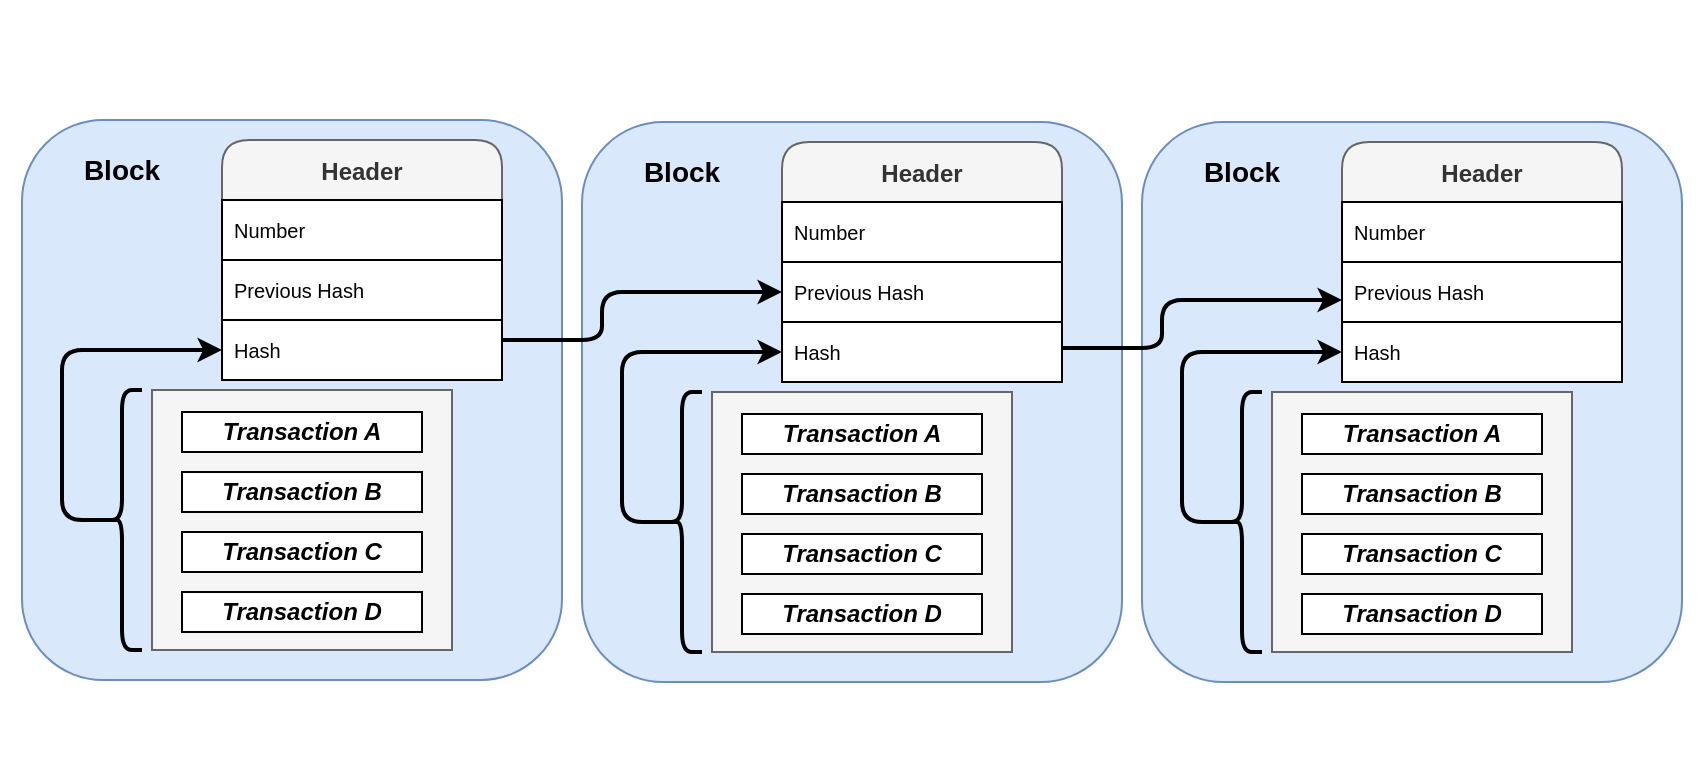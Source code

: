 <mxfile version="19.0.2" type="device"><diagram id="rE9gKMeM1O0JO3ET9btq" name="Page-1"><mxGraphModel dx="1088" dy="1011" grid="1" gridSize="10" guides="1" tooltips="1" connect="1" arrows="1" fold="1" page="1" pageScale="1" pageWidth="850" pageHeight="1100" math="0" shadow="0"><root><mxCell id="0"/><mxCell id="1" parent="0"/><mxCell id="WV7Mz810zBzzGAKSAHwF-75" value="" style="rounded=0;whiteSpace=wrap;html=1;fontSize=14;strokeColor=none;strokeWidth=1;fillColor=default;" vertex="1" parent="1"><mxGeometry y="120" width="850" height="390" as="geometry"/></mxCell><mxCell id="WV7Mz810zBzzGAKSAHwF-18" value="" style="rounded=1;whiteSpace=wrap;html=1;fillColor=#dae8fc;strokeColor=#6c8ebf;" vertex="1" parent="1"><mxGeometry x="11" y="180" width="270" height="280" as="geometry"/></mxCell><mxCell id="WV7Mz810zBzzGAKSAHwF-19" value="" style="rounded=0;whiteSpace=wrap;html=1;fillColor=#f5f5f5;fontColor=#333333;strokeColor=#666666;" vertex="1" parent="1"><mxGeometry x="76" y="315" width="150" height="130" as="geometry"/></mxCell><mxCell id="WV7Mz810zBzzGAKSAHwF-20" value="Header" style="swimlane;fontStyle=1;childLayout=stackLayout;horizontal=1;startSize=30;horizontalStack=0;resizeParent=1;resizeParentMax=0;resizeLast=0;collapsible=1;marginBottom=0;fillColor=#f5f5f5;fontColor=#333333;strokeColor=#666666;rounded=1;" vertex="1" parent="1"><mxGeometry x="111" y="190" width="140" height="120" as="geometry"/></mxCell><mxCell id="WV7Mz810zBzzGAKSAHwF-21" value="Number" style="text;align=left;verticalAlign=middle;spacingLeft=4;spacingRight=4;overflow=hidden;points=[[0,0.5],[1,0.5]];portConstraint=eastwest;rotatable=0;fontSize=10;fillColor=default;strokeColor=default;" vertex="1" parent="WV7Mz810zBzzGAKSAHwF-20"><mxGeometry y="30" width="140" height="30" as="geometry"/></mxCell><mxCell id="WV7Mz810zBzzGAKSAHwF-22" value="Previous Hash" style="text;align=left;verticalAlign=middle;spacingLeft=4;spacingRight=4;overflow=hidden;points=[[0,0.5],[1,0.5]];portConstraint=eastwest;rotatable=0;fontSize=10;fillColor=default;strokeColor=default;" vertex="1" parent="WV7Mz810zBzzGAKSAHwF-20"><mxGeometry y="60" width="140" height="30" as="geometry"/></mxCell><mxCell id="WV7Mz810zBzzGAKSAHwF-23" value="Hash" style="text;align=left;verticalAlign=middle;spacingLeft=4;spacingRight=4;overflow=hidden;points=[[0,0.5],[1,0.5]];portConstraint=eastwest;rotatable=0;fontSize=10;fillColor=default;strokeColor=default;" vertex="1" parent="WV7Mz810zBzzGAKSAHwF-20"><mxGeometry y="90" width="140" height="30" as="geometry"/></mxCell><mxCell id="WV7Mz810zBzzGAKSAHwF-24" value="" style="shape=curlyBracket;whiteSpace=wrap;html=1;rounded=1;fontSize=10;strokeColor=default;strokeWidth=2;" vertex="1" parent="1"><mxGeometry x="51" y="315" width="20" height="130" as="geometry"/></mxCell><mxCell id="WV7Mz810zBzzGAKSAHwF-25" value="" style="edgeStyle=elbowEdgeStyle;elbow=vertical;endArrow=classic;html=1;rounded=1;fontSize=10;exitX=0.1;exitY=0.5;exitDx=0;exitDy=0;exitPerimeter=0;entryX=0;entryY=0.5;entryDx=0;entryDy=0;strokeWidth=2;" edge="1" parent="1" source="WV7Mz810zBzzGAKSAHwF-24" target="WV7Mz810zBzzGAKSAHwF-23"><mxGeometry width="50" height="50" relative="1" as="geometry"><mxPoint x="361" y="540" as="sourcePoint"/><mxPoint x="411" y="490" as="targetPoint"/><Array as="points"><mxPoint x="31" y="310"/><mxPoint x="53" y="265"/></Array></mxGeometry></mxCell><mxCell id="WV7Mz810zBzzGAKSAHwF-26" value="&lt;font style=&quot;font-size: 12px;&quot;&gt;&lt;i&gt;&lt;b&gt;Transaction A&lt;/b&gt;&lt;/i&gt;&lt;/font&gt;" style="rounded=0;whiteSpace=wrap;html=1;fontSize=10;strokeColor=default;" vertex="1" parent="1"><mxGeometry x="91" y="326" width="120" height="20" as="geometry"/></mxCell><mxCell id="WV7Mz810zBzzGAKSAHwF-27" value="&lt;font style=&quot;font-size: 12px;&quot;&gt;&lt;i&gt;&lt;b&gt;Transaction B&lt;/b&gt;&lt;/i&gt;&lt;/font&gt;" style="rounded=0;whiteSpace=wrap;html=1;fontSize=10;strokeColor=default;" vertex="1" parent="1"><mxGeometry x="91" y="356" width="120" height="20" as="geometry"/></mxCell><mxCell id="WV7Mz810zBzzGAKSAHwF-28" value="&lt;font style=&quot;font-size: 12px;&quot;&gt;&lt;i&gt;&lt;b&gt;Transaction C&lt;/b&gt;&lt;/i&gt;&lt;/font&gt;" style="rounded=0;whiteSpace=wrap;html=1;fontSize=10;strokeColor=default;" vertex="1" parent="1"><mxGeometry x="91" y="386" width="120" height="20" as="geometry"/></mxCell><mxCell id="WV7Mz810zBzzGAKSAHwF-29" value="&lt;font style=&quot;font-size: 12px;&quot;&gt;&lt;i&gt;&lt;b&gt;Transaction D&lt;/b&gt;&lt;/i&gt;&lt;/font&gt;" style="rounded=0;whiteSpace=wrap;html=1;fontSize=10;strokeColor=default;" vertex="1" parent="1"><mxGeometry x="91" y="416" width="120" height="20" as="geometry"/></mxCell><mxCell id="WV7Mz810zBzzGAKSAHwF-30" value="&lt;font style=&quot;font-size: 14px;&quot;&gt;&lt;b&gt;Block&lt;/b&gt;&lt;/font&gt;" style="text;html=1;strokeColor=none;fillColor=none;align=center;verticalAlign=middle;whiteSpace=wrap;rounded=0;fontSize=12;" vertex="1" parent="1"><mxGeometry x="31" y="190" width="60" height="30" as="geometry"/></mxCell><mxCell id="WV7Mz810zBzzGAKSAHwF-47" value="" style="rounded=1;whiteSpace=wrap;html=1;fillColor=#dae8fc;strokeColor=#6c8ebf;" vertex="1" parent="1"><mxGeometry x="291" y="181" width="270" height="280" as="geometry"/></mxCell><mxCell id="WV7Mz810zBzzGAKSAHwF-48" value="" style="rounded=0;whiteSpace=wrap;html=1;fillColor=#f5f5f5;fontColor=#333333;strokeColor=#666666;" vertex="1" parent="1"><mxGeometry x="356" y="316" width="150" height="130" as="geometry"/></mxCell><mxCell id="WV7Mz810zBzzGAKSAHwF-49" value="Header" style="swimlane;fontStyle=1;childLayout=stackLayout;horizontal=1;startSize=30;horizontalStack=0;resizeParent=1;resizeParentMax=0;resizeLast=0;collapsible=1;marginBottom=0;fillColor=#f5f5f5;fontColor=#333333;strokeColor=#666666;rounded=1;" vertex="1" parent="1"><mxGeometry x="391" y="191" width="140" height="120" as="geometry"/></mxCell><mxCell id="WV7Mz810zBzzGAKSAHwF-50" value="Number" style="text;align=left;verticalAlign=middle;spacingLeft=4;spacingRight=4;overflow=hidden;points=[[0,0.5],[1,0.5]];portConstraint=eastwest;rotatable=0;fontSize=10;fillColor=default;strokeColor=default;" vertex="1" parent="WV7Mz810zBzzGAKSAHwF-49"><mxGeometry y="30" width="140" height="30" as="geometry"/></mxCell><mxCell id="WV7Mz810zBzzGAKSAHwF-51" value="Previous Hash" style="text;align=left;verticalAlign=middle;spacingLeft=4;spacingRight=4;overflow=hidden;points=[[0,0.5],[1,0.5]];portConstraint=eastwest;rotatable=0;fontSize=10;fillColor=default;strokeColor=default;" vertex="1" parent="WV7Mz810zBzzGAKSAHwF-49"><mxGeometry y="60" width="140" height="30" as="geometry"/></mxCell><mxCell id="WV7Mz810zBzzGAKSAHwF-52" value="Hash" style="text;align=left;verticalAlign=middle;spacingLeft=4;spacingRight=4;overflow=hidden;points=[[0,0.5],[1,0.5]];portConstraint=eastwest;rotatable=0;fontSize=10;fillColor=default;strokeColor=default;" vertex="1" parent="WV7Mz810zBzzGAKSAHwF-49"><mxGeometry y="90" width="140" height="30" as="geometry"/></mxCell><mxCell id="WV7Mz810zBzzGAKSAHwF-53" value="" style="shape=curlyBracket;whiteSpace=wrap;html=1;rounded=1;fontSize=10;strokeColor=default;strokeWidth=2;" vertex="1" parent="1"><mxGeometry x="331" y="316" width="20" height="130" as="geometry"/></mxCell><mxCell id="WV7Mz810zBzzGAKSAHwF-54" value="" style="edgeStyle=elbowEdgeStyle;elbow=vertical;endArrow=classic;html=1;rounded=1;fontSize=10;exitX=0.1;exitY=0.5;exitDx=0;exitDy=0;exitPerimeter=0;entryX=0;entryY=0.5;entryDx=0;entryDy=0;strokeWidth=2;" edge="1" parent="1" source="WV7Mz810zBzzGAKSAHwF-53" target="WV7Mz810zBzzGAKSAHwF-52"><mxGeometry width="50" height="50" relative="1" as="geometry"><mxPoint x="641" y="541" as="sourcePoint"/><mxPoint x="691" y="491" as="targetPoint"/><Array as="points"><mxPoint x="311" y="311"/><mxPoint x="333" y="266"/></Array></mxGeometry></mxCell><mxCell id="WV7Mz810zBzzGAKSAHwF-55" value="&lt;font style=&quot;font-size: 12px;&quot;&gt;&lt;i&gt;&lt;b&gt;Transaction A&lt;/b&gt;&lt;/i&gt;&lt;/font&gt;" style="rounded=0;whiteSpace=wrap;html=1;fontSize=10;strokeColor=default;" vertex="1" parent="1"><mxGeometry x="371" y="327" width="120" height="20" as="geometry"/></mxCell><mxCell id="WV7Mz810zBzzGAKSAHwF-56" value="&lt;font style=&quot;font-size: 12px;&quot;&gt;&lt;i&gt;&lt;b&gt;Transaction B&lt;/b&gt;&lt;/i&gt;&lt;/font&gt;" style="rounded=0;whiteSpace=wrap;html=1;fontSize=10;strokeColor=default;" vertex="1" parent="1"><mxGeometry x="371" y="357" width="120" height="20" as="geometry"/></mxCell><mxCell id="WV7Mz810zBzzGAKSAHwF-57" value="&lt;font style=&quot;font-size: 12px;&quot;&gt;&lt;i&gt;&lt;b&gt;Transaction C&lt;/b&gt;&lt;/i&gt;&lt;/font&gt;" style="rounded=0;whiteSpace=wrap;html=1;fontSize=10;strokeColor=default;" vertex="1" parent="1"><mxGeometry x="371" y="387" width="120" height="20" as="geometry"/></mxCell><mxCell id="WV7Mz810zBzzGAKSAHwF-58" value="&lt;font style=&quot;font-size: 12px;&quot;&gt;&lt;i&gt;&lt;b&gt;Transaction D&lt;/b&gt;&lt;/i&gt;&lt;/font&gt;" style="rounded=0;whiteSpace=wrap;html=1;fontSize=10;strokeColor=default;" vertex="1" parent="1"><mxGeometry x="371" y="417" width="120" height="20" as="geometry"/></mxCell><mxCell id="WV7Mz810zBzzGAKSAHwF-59" value="&lt;font style=&quot;font-size: 14px;&quot;&gt;&lt;b&gt;Block&lt;/b&gt;&lt;/font&gt;" style="text;html=1;strokeColor=none;fillColor=none;align=center;verticalAlign=middle;whiteSpace=wrap;rounded=0;fontSize=12;" vertex="1" parent="1"><mxGeometry x="311" y="191" width="60" height="30" as="geometry"/></mxCell><mxCell id="WV7Mz810zBzzGAKSAHwF-60" value="" style="edgeStyle=elbowEdgeStyle;elbow=horizontal;endArrow=none;html=1;rounded=1;fontSize=14;exitX=0;exitY=0.5;exitDx=0;exitDy=0;strokeWidth=2;startArrow=classic;startFill=1;endFill=0;" edge="1" parent="1" source="WV7Mz810zBzzGAKSAHwF-51"><mxGeometry width="50" height="50" relative="1" as="geometry"><mxPoint x="401" y="530" as="sourcePoint"/><mxPoint x="251" y="290" as="targetPoint"/><Array as="points"><mxPoint x="301" y="270"/></Array></mxGeometry></mxCell><mxCell id="WV7Mz810zBzzGAKSAHwF-61" value="" style="rounded=1;whiteSpace=wrap;html=1;fillColor=#dae8fc;strokeColor=#6c8ebf;" vertex="1" parent="1"><mxGeometry x="571" y="181" width="270" height="280" as="geometry"/></mxCell><mxCell id="WV7Mz810zBzzGAKSAHwF-62" value="" style="rounded=0;whiteSpace=wrap;html=1;fillColor=#f5f5f5;fontColor=#333333;strokeColor=#666666;" vertex="1" parent="1"><mxGeometry x="636" y="316" width="150" height="130" as="geometry"/></mxCell><mxCell id="WV7Mz810zBzzGAKSAHwF-63" value="Header" style="swimlane;fontStyle=1;childLayout=stackLayout;horizontal=1;startSize=30;horizontalStack=0;resizeParent=1;resizeParentMax=0;resizeLast=0;collapsible=1;marginBottom=0;fillColor=#f5f5f5;fontColor=#333333;strokeColor=#666666;rounded=1;" vertex="1" parent="1"><mxGeometry x="671" y="191" width="140" height="120" as="geometry"/></mxCell><mxCell id="WV7Mz810zBzzGAKSAHwF-64" value="Number" style="text;align=left;verticalAlign=middle;spacingLeft=4;spacingRight=4;overflow=hidden;points=[[0,0.5],[1,0.5]];portConstraint=eastwest;rotatable=0;fontSize=10;fillColor=default;strokeColor=default;" vertex="1" parent="WV7Mz810zBzzGAKSAHwF-63"><mxGeometry y="30" width="140" height="30" as="geometry"/></mxCell><mxCell id="WV7Mz810zBzzGAKSAHwF-65" value="Previous Hash" style="text;align=left;verticalAlign=middle;spacingLeft=4;spacingRight=4;overflow=hidden;points=[[0,0.5],[1,0.5]];portConstraint=eastwest;rotatable=0;fontSize=10;fillColor=default;strokeColor=default;" vertex="1" parent="WV7Mz810zBzzGAKSAHwF-63"><mxGeometry y="60" width="140" height="30" as="geometry"/></mxCell><mxCell id="WV7Mz810zBzzGAKSAHwF-66" value="Hash" style="text;align=left;verticalAlign=middle;spacingLeft=4;spacingRight=4;overflow=hidden;points=[[0,0.5],[1,0.5]];portConstraint=eastwest;rotatable=0;fontSize=10;fillColor=default;strokeColor=default;" vertex="1" parent="WV7Mz810zBzzGAKSAHwF-63"><mxGeometry y="90" width="140" height="30" as="geometry"/></mxCell><mxCell id="WV7Mz810zBzzGAKSAHwF-67" value="" style="shape=curlyBracket;whiteSpace=wrap;html=1;rounded=1;fontSize=10;strokeColor=default;strokeWidth=2;" vertex="1" parent="1"><mxGeometry x="611" y="316" width="20" height="130" as="geometry"/></mxCell><mxCell id="WV7Mz810zBzzGAKSAHwF-68" value="" style="edgeStyle=elbowEdgeStyle;elbow=vertical;endArrow=classic;html=1;rounded=1;fontSize=10;exitX=0.1;exitY=0.5;exitDx=0;exitDy=0;exitPerimeter=0;entryX=0;entryY=0.5;entryDx=0;entryDy=0;strokeWidth=2;" edge="1" parent="1" source="WV7Mz810zBzzGAKSAHwF-67" target="WV7Mz810zBzzGAKSAHwF-66"><mxGeometry width="50" height="50" relative="1" as="geometry"><mxPoint x="921" y="541" as="sourcePoint"/><mxPoint x="971" y="491" as="targetPoint"/><Array as="points"><mxPoint x="591" y="311"/><mxPoint x="613" y="266"/></Array></mxGeometry></mxCell><mxCell id="WV7Mz810zBzzGAKSAHwF-69" value="&lt;font style=&quot;font-size: 12px;&quot;&gt;&lt;i&gt;&lt;b&gt;Transaction A&lt;/b&gt;&lt;/i&gt;&lt;/font&gt;" style="rounded=0;whiteSpace=wrap;html=1;fontSize=10;strokeColor=default;" vertex="1" parent="1"><mxGeometry x="651" y="327" width="120" height="20" as="geometry"/></mxCell><mxCell id="WV7Mz810zBzzGAKSAHwF-70" value="&lt;font style=&quot;font-size: 12px;&quot;&gt;&lt;i&gt;&lt;b&gt;Transaction B&lt;/b&gt;&lt;/i&gt;&lt;/font&gt;" style="rounded=0;whiteSpace=wrap;html=1;fontSize=10;strokeColor=default;" vertex="1" parent="1"><mxGeometry x="651" y="357" width="120" height="20" as="geometry"/></mxCell><mxCell id="WV7Mz810zBzzGAKSAHwF-71" value="&lt;font style=&quot;font-size: 12px;&quot;&gt;&lt;i&gt;&lt;b&gt;Transaction C&lt;/b&gt;&lt;/i&gt;&lt;/font&gt;" style="rounded=0;whiteSpace=wrap;html=1;fontSize=10;strokeColor=default;" vertex="1" parent="1"><mxGeometry x="651" y="387" width="120" height="20" as="geometry"/></mxCell><mxCell id="WV7Mz810zBzzGAKSAHwF-72" value="&lt;font style=&quot;font-size: 12px;&quot;&gt;&lt;i&gt;&lt;b&gt;Transaction D&lt;/b&gt;&lt;/i&gt;&lt;/font&gt;" style="rounded=0;whiteSpace=wrap;html=1;fontSize=10;strokeColor=default;" vertex="1" parent="1"><mxGeometry x="651" y="417" width="120" height="20" as="geometry"/></mxCell><mxCell id="WV7Mz810zBzzGAKSAHwF-73" value="&lt;font style=&quot;font-size: 14px;&quot;&gt;&lt;b&gt;Block&lt;/b&gt;&lt;/font&gt;" style="text;html=1;strokeColor=none;fillColor=none;align=center;verticalAlign=middle;whiteSpace=wrap;rounded=0;fontSize=12;" vertex="1" parent="1"><mxGeometry x="591" y="191" width="60" height="30" as="geometry"/></mxCell><mxCell id="WV7Mz810zBzzGAKSAHwF-74" value="" style="edgeStyle=elbowEdgeStyle;elbow=horizontal;endArrow=none;html=1;rounded=1;fontSize=14;exitX=0;exitY=0.5;exitDx=0;exitDy=0;strokeWidth=2;startArrow=classic;startFill=1;endFill=0;" edge="1" parent="1"><mxGeometry width="50" height="50" relative="1" as="geometry"><mxPoint x="671" y="270" as="sourcePoint"/><mxPoint x="531" y="294" as="targetPoint"/><Array as="points"><mxPoint x="581" y="274"/></Array></mxGeometry></mxCell></root></mxGraphModel></diagram></mxfile>